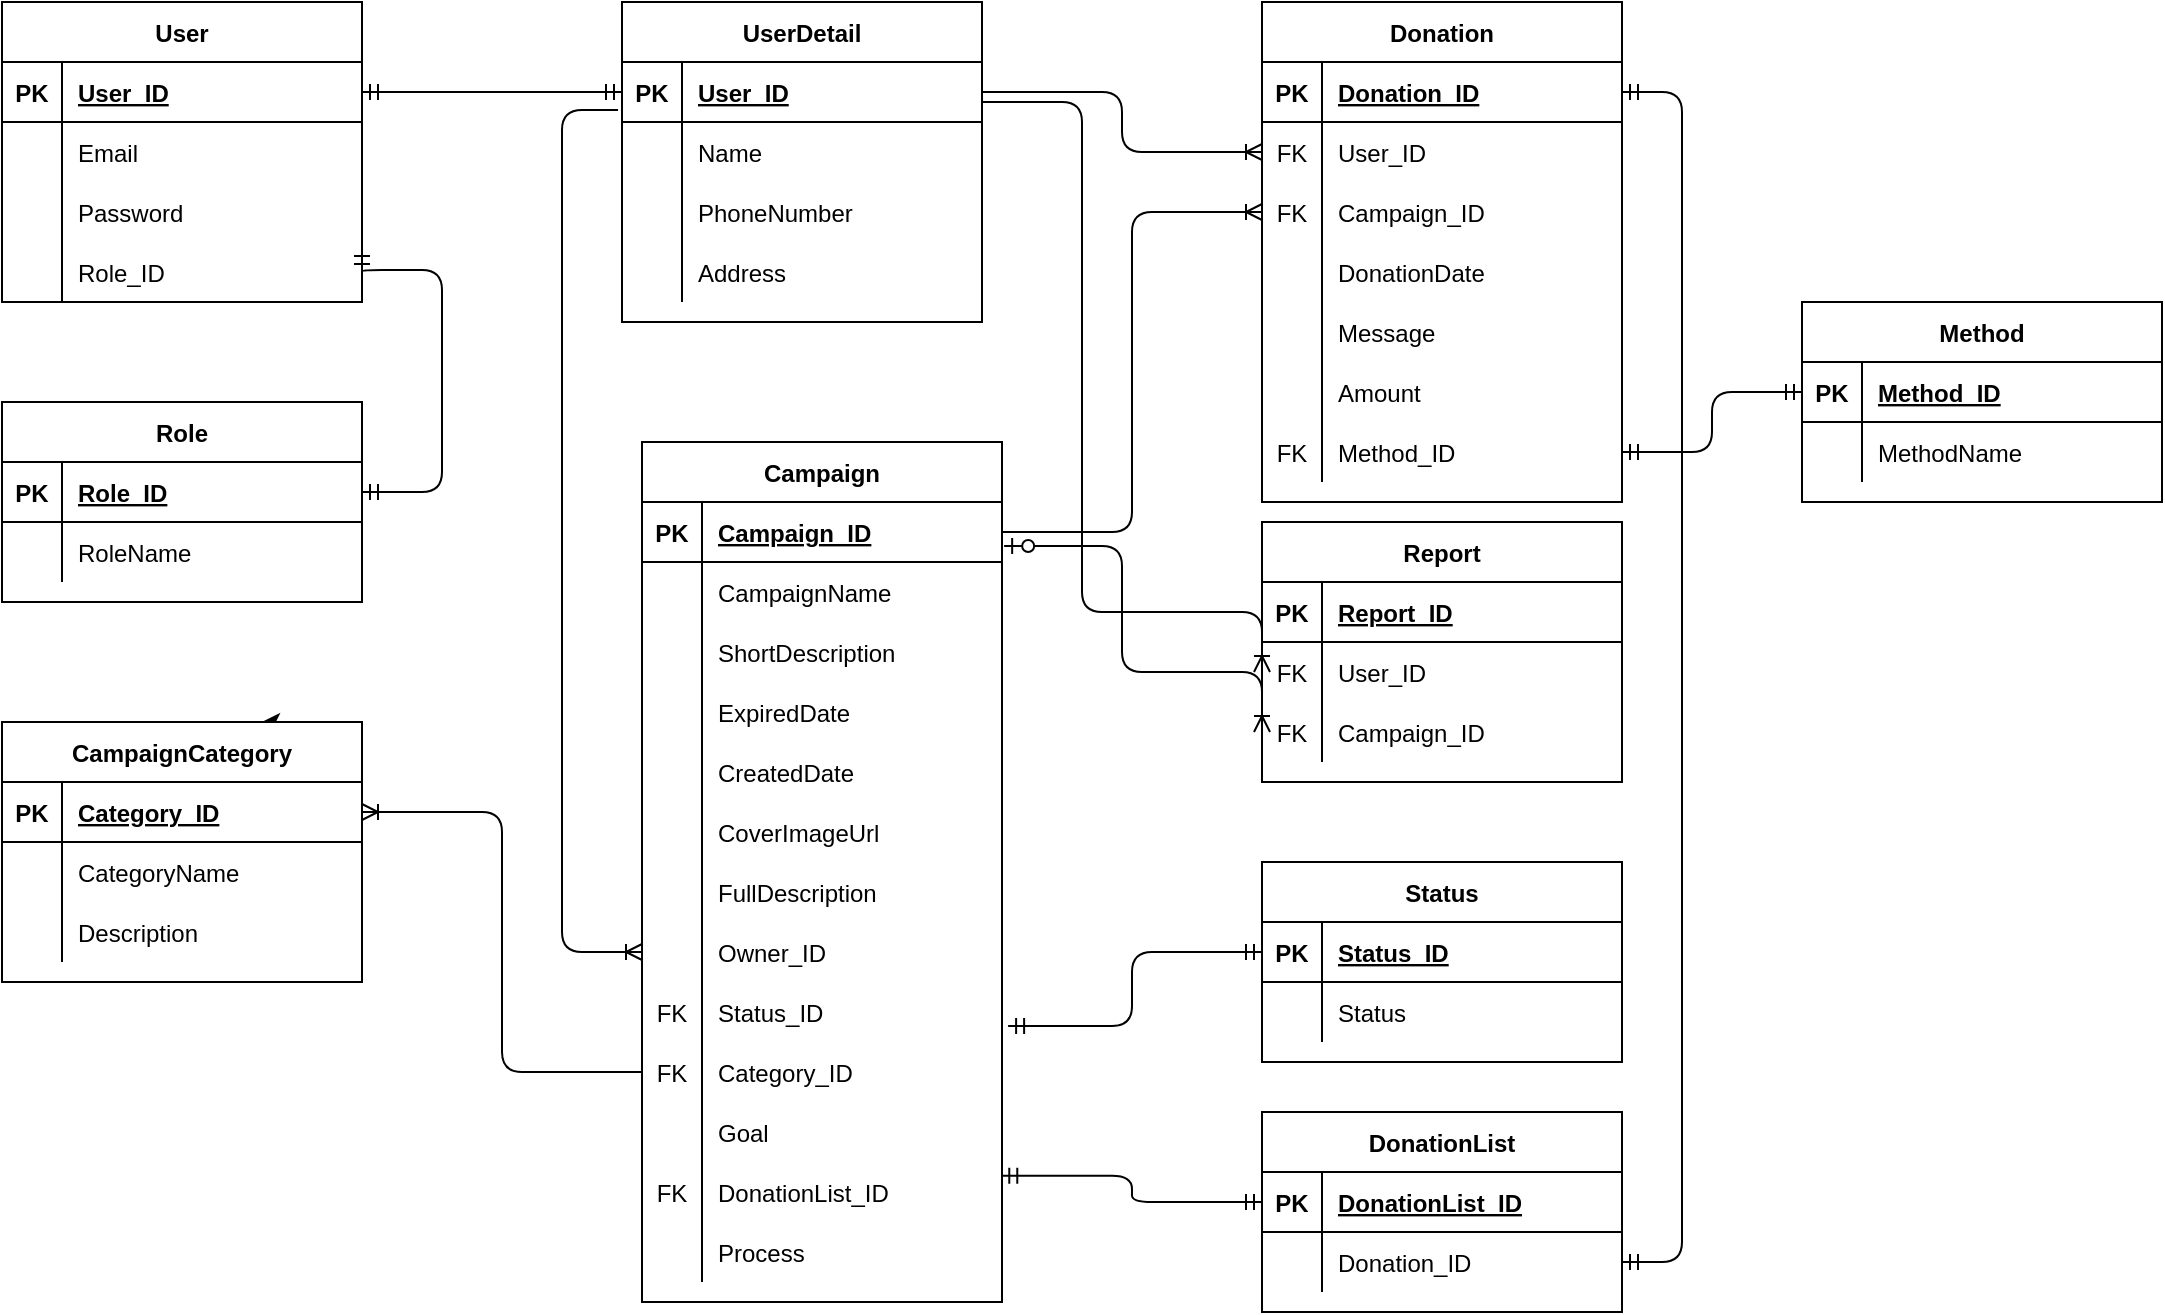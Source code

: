 <mxfile version="13.10.0" type="github">
  <diagram id="vtRAataIwLhB6ftzOLr9" name="Page-1">
    <mxGraphModel dx="2186" dy="682" grid="1" gridSize="10" guides="1" tooltips="1" connect="1" arrows="1" fold="1" page="1" pageScale="1" pageWidth="827" pageHeight="1169" math="0" shadow="0">
      <root>
        <mxCell id="0" />
        <mxCell id="1" parent="0" />
        <mxCell id="hWCmmt583WDOe26_5ed_-5" value="User" style="shape=table;startSize=30;container=1;collapsible=1;childLayout=tableLayout;fixedRows=1;rowLines=0;fontStyle=1;align=center;resizeLast=1;" parent="1" vertex="1">
          <mxGeometry x="-200" y="40" width="180" height="150" as="geometry" />
        </mxCell>
        <mxCell id="hWCmmt583WDOe26_5ed_-6" value="" style="shape=partialRectangle;collapsible=0;dropTarget=0;pointerEvents=0;fillColor=none;top=0;left=0;bottom=1;right=0;points=[[0,0.5],[1,0.5]];portConstraint=eastwest;" parent="hWCmmt583WDOe26_5ed_-5" vertex="1">
          <mxGeometry y="30" width="180" height="30" as="geometry" />
        </mxCell>
        <mxCell id="hWCmmt583WDOe26_5ed_-7" value="PK" style="shape=partialRectangle;connectable=0;fillColor=none;top=0;left=0;bottom=0;right=0;fontStyle=1;overflow=hidden;" parent="hWCmmt583WDOe26_5ed_-6" vertex="1">
          <mxGeometry width="30" height="30" as="geometry" />
        </mxCell>
        <mxCell id="hWCmmt583WDOe26_5ed_-8" value="User_ID" style="shape=partialRectangle;connectable=0;fillColor=none;top=0;left=0;bottom=0;right=0;align=left;spacingLeft=6;fontStyle=5;overflow=hidden;" parent="hWCmmt583WDOe26_5ed_-6" vertex="1">
          <mxGeometry x="30" width="150" height="30" as="geometry" />
        </mxCell>
        <mxCell id="hWCmmt583WDOe26_5ed_-9" value="" style="shape=partialRectangle;collapsible=0;dropTarget=0;pointerEvents=0;fillColor=none;top=0;left=0;bottom=0;right=0;points=[[0,0.5],[1,0.5]];portConstraint=eastwest;" parent="hWCmmt583WDOe26_5ed_-5" vertex="1">
          <mxGeometry y="60" width="180" height="30" as="geometry" />
        </mxCell>
        <mxCell id="hWCmmt583WDOe26_5ed_-10" value="" style="shape=partialRectangle;connectable=0;fillColor=none;top=0;left=0;bottom=0;right=0;editable=1;overflow=hidden;" parent="hWCmmt583WDOe26_5ed_-9" vertex="1">
          <mxGeometry width="30" height="30" as="geometry" />
        </mxCell>
        <mxCell id="hWCmmt583WDOe26_5ed_-11" value="Email" style="shape=partialRectangle;connectable=0;fillColor=none;top=0;left=0;bottom=0;right=0;align=left;spacingLeft=6;overflow=hidden;" parent="hWCmmt583WDOe26_5ed_-9" vertex="1">
          <mxGeometry x="30" width="150" height="30" as="geometry" />
        </mxCell>
        <mxCell id="hWCmmt583WDOe26_5ed_-12" value="" style="shape=partialRectangle;collapsible=0;dropTarget=0;pointerEvents=0;fillColor=none;top=0;left=0;bottom=0;right=0;points=[[0,0.5],[1,0.5]];portConstraint=eastwest;" parent="hWCmmt583WDOe26_5ed_-5" vertex="1">
          <mxGeometry y="90" width="180" height="30" as="geometry" />
        </mxCell>
        <mxCell id="hWCmmt583WDOe26_5ed_-13" value="" style="shape=partialRectangle;connectable=0;fillColor=none;top=0;left=0;bottom=0;right=0;editable=1;overflow=hidden;" parent="hWCmmt583WDOe26_5ed_-12" vertex="1">
          <mxGeometry width="30" height="30" as="geometry" />
        </mxCell>
        <mxCell id="hWCmmt583WDOe26_5ed_-14" value="Password" style="shape=partialRectangle;connectable=0;fillColor=none;top=0;left=0;bottom=0;right=0;align=left;spacingLeft=6;overflow=hidden;" parent="hWCmmt583WDOe26_5ed_-12" vertex="1">
          <mxGeometry x="30" width="150" height="30" as="geometry" />
        </mxCell>
        <mxCell id="ux_GbznpThbKGxfS8o-d-1" value="" style="shape=partialRectangle;collapsible=0;dropTarget=0;pointerEvents=0;fillColor=none;top=0;left=0;bottom=0;right=0;points=[[0,0.5],[1,0.5]];portConstraint=eastwest;" vertex="1" parent="hWCmmt583WDOe26_5ed_-5">
          <mxGeometry y="120" width="180" height="30" as="geometry" />
        </mxCell>
        <mxCell id="ux_GbznpThbKGxfS8o-d-2" value="" style="shape=partialRectangle;connectable=0;fillColor=none;top=0;left=0;bottom=0;right=0;editable=1;overflow=hidden;" vertex="1" parent="ux_GbznpThbKGxfS8o-d-1">
          <mxGeometry width="30" height="30" as="geometry" />
        </mxCell>
        <mxCell id="ux_GbznpThbKGxfS8o-d-3" value="Role_ID" style="shape=partialRectangle;connectable=0;fillColor=none;top=0;left=0;bottom=0;right=0;align=left;spacingLeft=6;overflow=hidden;" vertex="1" parent="ux_GbznpThbKGxfS8o-d-1">
          <mxGeometry x="30" width="150" height="30" as="geometry" />
        </mxCell>
        <mxCell id="hWCmmt583WDOe26_5ed_-18" value="Role" style="shape=table;startSize=30;container=1;collapsible=1;childLayout=tableLayout;fixedRows=1;rowLines=0;fontStyle=1;align=center;resizeLast=1;" parent="1" vertex="1">
          <mxGeometry x="-200" y="240" width="180" height="100" as="geometry" />
        </mxCell>
        <mxCell id="hWCmmt583WDOe26_5ed_-19" value="" style="shape=partialRectangle;collapsible=0;dropTarget=0;pointerEvents=0;fillColor=none;top=0;left=0;bottom=1;right=0;points=[[0,0.5],[1,0.5]];portConstraint=eastwest;" parent="hWCmmt583WDOe26_5ed_-18" vertex="1">
          <mxGeometry y="30" width="180" height="30" as="geometry" />
        </mxCell>
        <mxCell id="hWCmmt583WDOe26_5ed_-20" value="PK" style="shape=partialRectangle;connectable=0;fillColor=none;top=0;left=0;bottom=0;right=0;fontStyle=1;overflow=hidden;" parent="hWCmmt583WDOe26_5ed_-19" vertex="1">
          <mxGeometry width="30" height="30" as="geometry" />
        </mxCell>
        <mxCell id="hWCmmt583WDOe26_5ed_-21" value="Role_ID" style="shape=partialRectangle;connectable=0;fillColor=none;top=0;left=0;bottom=0;right=0;align=left;spacingLeft=6;fontStyle=5;overflow=hidden;" parent="hWCmmt583WDOe26_5ed_-19" vertex="1">
          <mxGeometry x="30" width="150" height="30" as="geometry" />
        </mxCell>
        <mxCell id="hWCmmt583WDOe26_5ed_-22" value="" style="shape=partialRectangle;collapsible=0;dropTarget=0;pointerEvents=0;fillColor=none;top=0;left=0;bottom=0;right=0;points=[[0,0.5],[1,0.5]];portConstraint=eastwest;" parent="hWCmmt583WDOe26_5ed_-18" vertex="1">
          <mxGeometry y="60" width="180" height="30" as="geometry" />
        </mxCell>
        <mxCell id="hWCmmt583WDOe26_5ed_-23" value="" style="shape=partialRectangle;connectable=0;fillColor=none;top=0;left=0;bottom=0;right=0;editable=1;overflow=hidden;" parent="hWCmmt583WDOe26_5ed_-22" vertex="1">
          <mxGeometry width="30" height="30" as="geometry" />
        </mxCell>
        <mxCell id="hWCmmt583WDOe26_5ed_-24" value="RoleName" style="shape=partialRectangle;connectable=0;fillColor=none;top=0;left=0;bottom=0;right=0;align=left;spacingLeft=6;overflow=hidden;" parent="hWCmmt583WDOe26_5ed_-22" vertex="1">
          <mxGeometry x="30" width="150" height="30" as="geometry" />
        </mxCell>
        <mxCell id="hWCmmt583WDOe26_5ed_-32" value="UserDetail" style="shape=table;startSize=30;container=1;collapsible=1;childLayout=tableLayout;fixedRows=1;rowLines=0;fontStyle=1;align=center;resizeLast=1;" parent="1" vertex="1">
          <mxGeometry x="110" y="40" width="180" height="160" as="geometry" />
        </mxCell>
        <mxCell id="hWCmmt583WDOe26_5ed_-33" value="" style="shape=partialRectangle;collapsible=0;dropTarget=0;pointerEvents=0;fillColor=none;top=0;left=0;bottom=1;right=0;points=[[0,0.5],[1,0.5]];portConstraint=eastwest;" parent="hWCmmt583WDOe26_5ed_-32" vertex="1">
          <mxGeometry y="30" width="180" height="30" as="geometry" />
        </mxCell>
        <mxCell id="hWCmmt583WDOe26_5ed_-34" value="PK" style="shape=partialRectangle;connectable=0;fillColor=none;top=0;left=0;bottom=0;right=0;fontStyle=1;overflow=hidden;" parent="hWCmmt583WDOe26_5ed_-33" vertex="1">
          <mxGeometry width="30" height="30" as="geometry" />
        </mxCell>
        <mxCell id="hWCmmt583WDOe26_5ed_-35" value="User_ID" style="shape=partialRectangle;connectable=0;fillColor=none;top=0;left=0;bottom=0;right=0;align=left;spacingLeft=6;fontStyle=5;overflow=hidden;" parent="hWCmmt583WDOe26_5ed_-33" vertex="1">
          <mxGeometry x="30" width="150" height="30" as="geometry" />
        </mxCell>
        <mxCell id="hWCmmt583WDOe26_5ed_-36" value="" style="shape=partialRectangle;collapsible=0;dropTarget=0;pointerEvents=0;fillColor=none;top=0;left=0;bottom=0;right=0;points=[[0,0.5],[1,0.5]];portConstraint=eastwest;" parent="hWCmmt583WDOe26_5ed_-32" vertex="1">
          <mxGeometry y="60" width="180" height="30" as="geometry" />
        </mxCell>
        <mxCell id="hWCmmt583WDOe26_5ed_-37" value="" style="shape=partialRectangle;connectable=0;fillColor=none;top=0;left=0;bottom=0;right=0;editable=1;overflow=hidden;" parent="hWCmmt583WDOe26_5ed_-36" vertex="1">
          <mxGeometry width="30" height="30" as="geometry" />
        </mxCell>
        <mxCell id="hWCmmt583WDOe26_5ed_-38" value="Name" style="shape=partialRectangle;connectable=0;fillColor=none;top=0;left=0;bottom=0;right=0;align=left;spacingLeft=6;overflow=hidden;" parent="hWCmmt583WDOe26_5ed_-36" vertex="1">
          <mxGeometry x="30" width="150" height="30" as="geometry" />
        </mxCell>
        <mxCell id="hWCmmt583WDOe26_5ed_-39" value="" style="shape=partialRectangle;collapsible=0;dropTarget=0;pointerEvents=0;fillColor=none;top=0;left=0;bottom=0;right=0;points=[[0,0.5],[1,0.5]];portConstraint=eastwest;" parent="hWCmmt583WDOe26_5ed_-32" vertex="1">
          <mxGeometry y="90" width="180" height="30" as="geometry" />
        </mxCell>
        <mxCell id="hWCmmt583WDOe26_5ed_-40" value="" style="shape=partialRectangle;connectable=0;fillColor=none;top=0;left=0;bottom=0;right=0;editable=1;overflow=hidden;" parent="hWCmmt583WDOe26_5ed_-39" vertex="1">
          <mxGeometry width="30" height="30" as="geometry" />
        </mxCell>
        <mxCell id="hWCmmt583WDOe26_5ed_-41" value="PhoneNumber" style="shape=partialRectangle;connectable=0;fillColor=none;top=0;left=0;bottom=0;right=0;align=left;spacingLeft=6;overflow=hidden;" parent="hWCmmt583WDOe26_5ed_-39" vertex="1">
          <mxGeometry x="30" width="150" height="30" as="geometry" />
        </mxCell>
        <mxCell id="hWCmmt583WDOe26_5ed_-42" value="" style="shape=partialRectangle;collapsible=0;dropTarget=0;pointerEvents=0;fillColor=none;top=0;left=0;bottom=0;right=0;points=[[0,0.5],[1,0.5]];portConstraint=eastwest;" parent="hWCmmt583WDOe26_5ed_-32" vertex="1">
          <mxGeometry y="120" width="180" height="30" as="geometry" />
        </mxCell>
        <mxCell id="hWCmmt583WDOe26_5ed_-43" value="" style="shape=partialRectangle;connectable=0;fillColor=none;top=0;left=0;bottom=0;right=0;editable=1;overflow=hidden;" parent="hWCmmt583WDOe26_5ed_-42" vertex="1">
          <mxGeometry width="30" height="30" as="geometry" />
        </mxCell>
        <mxCell id="hWCmmt583WDOe26_5ed_-44" value="Address" style="shape=partialRectangle;connectable=0;fillColor=none;top=0;left=0;bottom=0;right=0;align=left;spacingLeft=6;overflow=hidden;" parent="hWCmmt583WDOe26_5ed_-42" vertex="1">
          <mxGeometry x="30" width="150" height="30" as="geometry" />
        </mxCell>
        <mxCell id="hWCmmt583WDOe26_5ed_-47" value="" style="edgeStyle=entityRelationEdgeStyle;fontSize=12;html=1;endArrow=ERmandOne;startArrow=ERmandOne;exitX=1;exitY=0.5;exitDx=0;exitDy=0;entryX=0;entryY=0.5;entryDx=0;entryDy=0;" parent="1" source="hWCmmt583WDOe26_5ed_-6" target="hWCmmt583WDOe26_5ed_-33" edge="1">
          <mxGeometry width="100" height="100" relative="1" as="geometry">
            <mxPoint x="280" y="180" as="sourcePoint" />
            <mxPoint x="380" y="80" as="targetPoint" />
          </mxGeometry>
        </mxCell>
        <mxCell id="hWCmmt583WDOe26_5ed_-48" value="Campaign" style="shape=table;startSize=30;container=1;collapsible=1;childLayout=tableLayout;fixedRows=1;rowLines=0;fontStyle=1;align=center;resizeLast=1;" parent="1" vertex="1">
          <mxGeometry x="120" y="260" width="180" height="430" as="geometry" />
        </mxCell>
        <mxCell id="hWCmmt583WDOe26_5ed_-49" value="" style="shape=partialRectangle;collapsible=0;dropTarget=0;pointerEvents=0;fillColor=none;top=0;left=0;bottom=1;right=0;points=[[0,0.5],[1,0.5]];portConstraint=eastwest;" parent="hWCmmt583WDOe26_5ed_-48" vertex="1">
          <mxGeometry y="30" width="180" height="30" as="geometry" />
        </mxCell>
        <mxCell id="hWCmmt583WDOe26_5ed_-50" value="PK" style="shape=partialRectangle;connectable=0;fillColor=none;top=0;left=0;bottom=0;right=0;fontStyle=1;overflow=hidden;" parent="hWCmmt583WDOe26_5ed_-49" vertex="1">
          <mxGeometry width="30" height="30" as="geometry" />
        </mxCell>
        <mxCell id="hWCmmt583WDOe26_5ed_-51" value="Campaign_ID" style="shape=partialRectangle;connectable=0;fillColor=none;top=0;left=0;bottom=0;right=0;align=left;spacingLeft=6;fontStyle=5;overflow=hidden;" parent="hWCmmt583WDOe26_5ed_-49" vertex="1">
          <mxGeometry x="30" width="150" height="30" as="geometry" />
        </mxCell>
        <mxCell id="hWCmmt583WDOe26_5ed_-52" value="" style="shape=partialRectangle;collapsible=0;dropTarget=0;pointerEvents=0;fillColor=none;top=0;left=0;bottom=0;right=0;points=[[0,0.5],[1,0.5]];portConstraint=eastwest;" parent="hWCmmt583WDOe26_5ed_-48" vertex="1">
          <mxGeometry y="60" width="180" height="30" as="geometry" />
        </mxCell>
        <mxCell id="hWCmmt583WDOe26_5ed_-53" value="" style="shape=partialRectangle;connectable=0;fillColor=none;top=0;left=0;bottom=0;right=0;editable=1;overflow=hidden;" parent="hWCmmt583WDOe26_5ed_-52" vertex="1">
          <mxGeometry width="30" height="30" as="geometry" />
        </mxCell>
        <mxCell id="hWCmmt583WDOe26_5ed_-54" value="CampaignName" style="shape=partialRectangle;connectable=0;fillColor=none;top=0;left=0;bottom=0;right=0;align=left;spacingLeft=6;overflow=hidden;" parent="hWCmmt583WDOe26_5ed_-52" vertex="1">
          <mxGeometry x="30" width="150" height="30" as="geometry" />
        </mxCell>
        <mxCell id="hWCmmt583WDOe26_5ed_-55" value="" style="shape=partialRectangle;collapsible=0;dropTarget=0;pointerEvents=0;fillColor=none;top=0;left=0;bottom=0;right=0;points=[[0,0.5],[1,0.5]];portConstraint=eastwest;" parent="hWCmmt583WDOe26_5ed_-48" vertex="1">
          <mxGeometry y="90" width="180" height="30" as="geometry" />
        </mxCell>
        <mxCell id="hWCmmt583WDOe26_5ed_-56" value="" style="shape=partialRectangle;connectable=0;fillColor=none;top=0;left=0;bottom=0;right=0;editable=1;overflow=hidden;" parent="hWCmmt583WDOe26_5ed_-55" vertex="1">
          <mxGeometry width="30" height="30" as="geometry" />
        </mxCell>
        <mxCell id="hWCmmt583WDOe26_5ed_-57" value="ShortDescription" style="shape=partialRectangle;connectable=0;fillColor=none;top=0;left=0;bottom=0;right=0;align=left;spacingLeft=6;overflow=hidden;" parent="hWCmmt583WDOe26_5ed_-55" vertex="1">
          <mxGeometry x="30" width="150" height="30" as="geometry" />
        </mxCell>
        <mxCell id="hWCmmt583WDOe26_5ed_-58" value="" style="shape=partialRectangle;collapsible=0;dropTarget=0;pointerEvents=0;fillColor=none;top=0;left=0;bottom=0;right=0;points=[[0,0.5],[1,0.5]];portConstraint=eastwest;" parent="hWCmmt583WDOe26_5ed_-48" vertex="1">
          <mxGeometry y="120" width="180" height="30" as="geometry" />
        </mxCell>
        <mxCell id="hWCmmt583WDOe26_5ed_-59" value="" style="shape=partialRectangle;connectable=0;fillColor=none;top=0;left=0;bottom=0;right=0;editable=1;overflow=hidden;" parent="hWCmmt583WDOe26_5ed_-58" vertex="1">
          <mxGeometry width="30" height="30" as="geometry" />
        </mxCell>
        <mxCell id="hWCmmt583WDOe26_5ed_-60" value="ExpiredDate" style="shape=partialRectangle;connectable=0;fillColor=none;top=0;left=0;bottom=0;right=0;align=left;spacingLeft=6;overflow=hidden;" parent="hWCmmt583WDOe26_5ed_-58" vertex="1">
          <mxGeometry x="30" width="150" height="30" as="geometry" />
        </mxCell>
        <mxCell id="hWCmmt583WDOe26_5ed_-61" value="" style="shape=partialRectangle;collapsible=0;dropTarget=0;pointerEvents=0;fillColor=none;top=0;left=0;bottom=0;right=0;points=[[0,0.5],[1,0.5]];portConstraint=eastwest;" parent="hWCmmt583WDOe26_5ed_-48" vertex="1">
          <mxGeometry y="150" width="180" height="30" as="geometry" />
        </mxCell>
        <mxCell id="hWCmmt583WDOe26_5ed_-62" value="" style="shape=partialRectangle;connectable=0;fillColor=none;top=0;left=0;bottom=0;right=0;editable=1;overflow=hidden;" parent="hWCmmt583WDOe26_5ed_-61" vertex="1">
          <mxGeometry width="30" height="30" as="geometry" />
        </mxCell>
        <mxCell id="hWCmmt583WDOe26_5ed_-63" value="CreatedDate" style="shape=partialRectangle;connectable=0;fillColor=none;top=0;left=0;bottom=0;right=0;align=left;spacingLeft=6;overflow=hidden;" parent="hWCmmt583WDOe26_5ed_-61" vertex="1">
          <mxGeometry x="30" width="150" height="30" as="geometry" />
        </mxCell>
        <mxCell id="hWCmmt583WDOe26_5ed_-64" value="" style="shape=partialRectangle;collapsible=0;dropTarget=0;pointerEvents=0;fillColor=none;top=0;left=0;bottom=0;right=0;points=[[0,0.5],[1,0.5]];portConstraint=eastwest;" parent="hWCmmt583WDOe26_5ed_-48" vertex="1">
          <mxGeometry y="180" width="180" height="30" as="geometry" />
        </mxCell>
        <mxCell id="hWCmmt583WDOe26_5ed_-65" value="" style="shape=partialRectangle;connectable=0;fillColor=none;top=0;left=0;bottom=0;right=0;editable=1;overflow=hidden;" parent="hWCmmt583WDOe26_5ed_-64" vertex="1">
          <mxGeometry width="30" height="30" as="geometry" />
        </mxCell>
        <mxCell id="hWCmmt583WDOe26_5ed_-66" value="CoverImageUrl" style="shape=partialRectangle;connectable=0;fillColor=none;top=0;left=0;bottom=0;right=0;align=left;spacingLeft=6;overflow=hidden;" parent="hWCmmt583WDOe26_5ed_-64" vertex="1">
          <mxGeometry x="30" width="150" height="30" as="geometry" />
        </mxCell>
        <mxCell id="hWCmmt583WDOe26_5ed_-67" value="" style="shape=partialRectangle;collapsible=0;dropTarget=0;pointerEvents=0;fillColor=none;top=0;left=0;bottom=0;right=0;points=[[0,0.5],[1,0.5]];portConstraint=eastwest;" parent="hWCmmt583WDOe26_5ed_-48" vertex="1">
          <mxGeometry y="210" width="180" height="30" as="geometry" />
        </mxCell>
        <mxCell id="hWCmmt583WDOe26_5ed_-68" value="" style="shape=partialRectangle;connectable=0;fillColor=none;top=0;left=0;bottom=0;right=0;editable=1;overflow=hidden;" parent="hWCmmt583WDOe26_5ed_-67" vertex="1">
          <mxGeometry width="30" height="30" as="geometry" />
        </mxCell>
        <mxCell id="hWCmmt583WDOe26_5ed_-69" value="FullDescription" style="shape=partialRectangle;connectable=0;fillColor=none;top=0;left=0;bottom=0;right=0;align=left;spacingLeft=6;overflow=hidden;" parent="hWCmmt583WDOe26_5ed_-67" vertex="1">
          <mxGeometry x="30" width="150" height="30" as="geometry" />
        </mxCell>
        <mxCell id="hWCmmt583WDOe26_5ed_-70" value="" style="shape=partialRectangle;collapsible=0;dropTarget=0;pointerEvents=0;fillColor=none;top=0;left=0;bottom=0;right=0;points=[[0,0.5],[1,0.5]];portConstraint=eastwest;" parent="hWCmmt583WDOe26_5ed_-48" vertex="1">
          <mxGeometry y="240" width="180" height="30" as="geometry" />
        </mxCell>
        <mxCell id="hWCmmt583WDOe26_5ed_-71" value="" style="shape=partialRectangle;connectable=0;fillColor=none;top=0;left=0;bottom=0;right=0;editable=1;overflow=hidden;" parent="hWCmmt583WDOe26_5ed_-70" vertex="1">
          <mxGeometry width="30" height="30" as="geometry" />
        </mxCell>
        <mxCell id="hWCmmt583WDOe26_5ed_-72" value="Owner_ID" style="shape=partialRectangle;connectable=0;fillColor=none;top=0;left=0;bottom=0;right=0;align=left;spacingLeft=6;overflow=hidden;" parent="hWCmmt583WDOe26_5ed_-70" vertex="1">
          <mxGeometry x="30" width="150" height="30" as="geometry" />
        </mxCell>
        <mxCell id="hWCmmt583WDOe26_5ed_-122" value="" style="shape=partialRectangle;collapsible=0;dropTarget=0;pointerEvents=0;fillColor=none;top=0;left=0;bottom=0;right=0;points=[[0,0.5],[1,0.5]];portConstraint=eastwest;" parent="hWCmmt583WDOe26_5ed_-48" vertex="1">
          <mxGeometry y="270" width="180" height="30" as="geometry" />
        </mxCell>
        <mxCell id="hWCmmt583WDOe26_5ed_-123" value="FK" style="shape=partialRectangle;connectable=0;fillColor=none;top=0;left=0;bottom=0;right=0;editable=1;overflow=hidden;" parent="hWCmmt583WDOe26_5ed_-122" vertex="1">
          <mxGeometry width="30" height="30" as="geometry" />
        </mxCell>
        <mxCell id="hWCmmt583WDOe26_5ed_-124" value="Status_ID" style="shape=partialRectangle;connectable=0;fillColor=none;top=0;left=0;bottom=0;right=0;align=left;spacingLeft=6;overflow=hidden;" parent="hWCmmt583WDOe26_5ed_-122" vertex="1">
          <mxGeometry x="30" width="150" height="30" as="geometry" />
        </mxCell>
        <mxCell id="hWCmmt583WDOe26_5ed_-175" value="" style="shape=partialRectangle;collapsible=0;dropTarget=0;pointerEvents=0;fillColor=none;top=0;left=0;bottom=0;right=0;points=[[0,0.5],[1,0.5]];portConstraint=eastwest;" parent="hWCmmt583WDOe26_5ed_-48" vertex="1">
          <mxGeometry y="300" width="180" height="30" as="geometry" />
        </mxCell>
        <mxCell id="hWCmmt583WDOe26_5ed_-176" value="FK" style="shape=partialRectangle;connectable=0;fillColor=none;top=0;left=0;bottom=0;right=0;editable=1;overflow=hidden;" parent="hWCmmt583WDOe26_5ed_-175" vertex="1">
          <mxGeometry width="30" height="30" as="geometry" />
        </mxCell>
        <mxCell id="hWCmmt583WDOe26_5ed_-177" value="Category_ID" style="shape=partialRectangle;connectable=0;fillColor=none;top=0;left=0;bottom=0;right=0;align=left;spacingLeft=6;overflow=hidden;" parent="hWCmmt583WDOe26_5ed_-175" vertex="1">
          <mxGeometry x="30" width="150" height="30" as="geometry" />
        </mxCell>
        <mxCell id="hWCmmt583WDOe26_5ed_-182" value="" style="shape=partialRectangle;collapsible=0;dropTarget=0;pointerEvents=0;fillColor=none;top=0;left=0;bottom=0;right=0;points=[[0,0.5],[1,0.5]];portConstraint=eastwest;" parent="hWCmmt583WDOe26_5ed_-48" vertex="1">
          <mxGeometry y="330" width="180" height="30" as="geometry" />
        </mxCell>
        <mxCell id="hWCmmt583WDOe26_5ed_-183" value="" style="shape=partialRectangle;connectable=0;fillColor=none;top=0;left=0;bottom=0;right=0;editable=1;overflow=hidden;" parent="hWCmmt583WDOe26_5ed_-182" vertex="1">
          <mxGeometry width="30" height="30" as="geometry" />
        </mxCell>
        <mxCell id="hWCmmt583WDOe26_5ed_-184" value="Goal" style="shape=partialRectangle;connectable=0;fillColor=none;top=0;left=0;bottom=0;right=0;align=left;spacingLeft=6;overflow=hidden;" parent="hWCmmt583WDOe26_5ed_-182" vertex="1">
          <mxGeometry x="30" width="150" height="30" as="geometry" />
        </mxCell>
        <mxCell id="hWCmmt583WDOe26_5ed_-227" value="" style="shape=partialRectangle;collapsible=0;dropTarget=0;pointerEvents=0;fillColor=none;top=0;left=0;bottom=0;right=0;points=[[0,0.5],[1,0.5]];portConstraint=eastwest;" parent="hWCmmt583WDOe26_5ed_-48" vertex="1">
          <mxGeometry y="360" width="180" height="30" as="geometry" />
        </mxCell>
        <mxCell id="hWCmmt583WDOe26_5ed_-228" value="FK" style="shape=partialRectangle;connectable=0;fillColor=none;top=0;left=0;bottom=0;right=0;editable=1;overflow=hidden;" parent="hWCmmt583WDOe26_5ed_-227" vertex="1">
          <mxGeometry width="30" height="30" as="geometry" />
        </mxCell>
        <mxCell id="hWCmmt583WDOe26_5ed_-229" value="DonationList_ID" style="shape=partialRectangle;connectable=0;fillColor=none;top=0;left=0;bottom=0;right=0;align=left;spacingLeft=6;overflow=hidden;" parent="hWCmmt583WDOe26_5ed_-227" vertex="1">
          <mxGeometry x="30" width="150" height="30" as="geometry" />
        </mxCell>
        <mxCell id="eZCyihpdYjRpPjPFCC2W-16" value="" style="shape=partialRectangle;collapsible=0;dropTarget=0;pointerEvents=0;fillColor=none;top=0;left=0;bottom=0;right=0;points=[[0,0.5],[1,0.5]];portConstraint=eastwest;" parent="hWCmmt583WDOe26_5ed_-48" vertex="1">
          <mxGeometry y="390" width="180" height="30" as="geometry" />
        </mxCell>
        <mxCell id="eZCyihpdYjRpPjPFCC2W-17" value="" style="shape=partialRectangle;connectable=0;fillColor=none;top=0;left=0;bottom=0;right=0;editable=1;overflow=hidden;" parent="eZCyihpdYjRpPjPFCC2W-16" vertex="1">
          <mxGeometry width="30" height="30" as="geometry" />
        </mxCell>
        <mxCell id="eZCyihpdYjRpPjPFCC2W-18" value="Process" style="shape=partialRectangle;connectable=0;fillColor=none;top=0;left=0;bottom=0;right=0;align=left;spacingLeft=6;overflow=hidden;" parent="eZCyihpdYjRpPjPFCC2W-16" vertex="1">
          <mxGeometry x="30" width="150" height="30" as="geometry" />
        </mxCell>
        <mxCell id="hWCmmt583WDOe26_5ed_-73" value="" style="edgeStyle=orthogonalEdgeStyle;fontSize=12;html=1;endArrow=ERoneToMany;entryX=0;entryY=0.5;entryDx=0;entryDy=0;exitX=-0.011;exitY=0.8;exitDx=0;exitDy=0;exitPerimeter=0;" parent="1" source="hWCmmt583WDOe26_5ed_-33" target="hWCmmt583WDOe26_5ed_-70" edge="1">
          <mxGeometry width="100" height="100" relative="1" as="geometry">
            <mxPoint x="60" y="150" as="sourcePoint" />
            <mxPoint x="460" y="340" as="targetPoint" />
            <Array as="points">
              <mxPoint x="80" y="94" />
              <mxPoint x="80" y="515" />
            </Array>
          </mxGeometry>
        </mxCell>
        <mxCell id="hWCmmt583WDOe26_5ed_-74" value="Donation" style="shape=table;startSize=30;container=1;collapsible=1;childLayout=tableLayout;fixedRows=1;rowLines=0;fontStyle=1;align=center;resizeLast=1;" parent="1" vertex="1">
          <mxGeometry x="430" y="40" width="180" height="250" as="geometry" />
        </mxCell>
        <mxCell id="hWCmmt583WDOe26_5ed_-75" value="" style="shape=partialRectangle;collapsible=0;dropTarget=0;pointerEvents=0;fillColor=none;top=0;left=0;bottom=1;right=0;points=[[0,0.5],[1,0.5]];portConstraint=eastwest;" parent="hWCmmt583WDOe26_5ed_-74" vertex="1">
          <mxGeometry y="30" width="180" height="30" as="geometry" />
        </mxCell>
        <mxCell id="hWCmmt583WDOe26_5ed_-76" value="PK" style="shape=partialRectangle;connectable=0;fillColor=none;top=0;left=0;bottom=0;right=0;fontStyle=1;overflow=hidden;" parent="hWCmmt583WDOe26_5ed_-75" vertex="1">
          <mxGeometry width="30" height="30" as="geometry" />
        </mxCell>
        <mxCell id="hWCmmt583WDOe26_5ed_-77" value="Donation_ID" style="shape=partialRectangle;connectable=0;fillColor=none;top=0;left=0;bottom=0;right=0;align=left;spacingLeft=6;fontStyle=5;overflow=hidden;" parent="hWCmmt583WDOe26_5ed_-75" vertex="1">
          <mxGeometry x="30" width="150" height="30" as="geometry" />
        </mxCell>
        <mxCell id="hWCmmt583WDOe26_5ed_-78" value="" style="shape=partialRectangle;collapsible=0;dropTarget=0;pointerEvents=0;fillColor=none;top=0;left=0;bottom=0;right=0;points=[[0,0.5],[1,0.5]];portConstraint=eastwest;" parent="hWCmmt583WDOe26_5ed_-74" vertex="1">
          <mxGeometry y="60" width="180" height="30" as="geometry" />
        </mxCell>
        <mxCell id="hWCmmt583WDOe26_5ed_-79" value="FK" style="shape=partialRectangle;connectable=0;fillColor=none;top=0;left=0;bottom=0;right=0;editable=1;overflow=hidden;" parent="hWCmmt583WDOe26_5ed_-78" vertex="1">
          <mxGeometry width="30" height="30" as="geometry" />
        </mxCell>
        <mxCell id="hWCmmt583WDOe26_5ed_-80" value="User_ID" style="shape=partialRectangle;connectable=0;fillColor=none;top=0;left=0;bottom=0;right=0;align=left;spacingLeft=6;overflow=hidden;" parent="hWCmmt583WDOe26_5ed_-78" vertex="1">
          <mxGeometry x="30" width="150" height="30" as="geometry" />
        </mxCell>
        <mxCell id="hWCmmt583WDOe26_5ed_-81" value="" style="shape=partialRectangle;collapsible=0;dropTarget=0;pointerEvents=0;fillColor=none;top=0;left=0;bottom=0;right=0;points=[[0,0.5],[1,0.5]];portConstraint=eastwest;" parent="hWCmmt583WDOe26_5ed_-74" vertex="1">
          <mxGeometry y="90" width="180" height="30" as="geometry" />
        </mxCell>
        <mxCell id="hWCmmt583WDOe26_5ed_-82" value="FK" style="shape=partialRectangle;connectable=0;fillColor=none;top=0;left=0;bottom=0;right=0;editable=1;overflow=hidden;" parent="hWCmmt583WDOe26_5ed_-81" vertex="1">
          <mxGeometry width="30" height="30" as="geometry" />
        </mxCell>
        <mxCell id="hWCmmt583WDOe26_5ed_-83" value="Campaign_ID" style="shape=partialRectangle;connectable=0;fillColor=none;top=0;left=0;bottom=0;right=0;align=left;spacingLeft=6;overflow=hidden;" parent="hWCmmt583WDOe26_5ed_-81" vertex="1">
          <mxGeometry x="30" width="150" height="30" as="geometry" />
        </mxCell>
        <mxCell id="hWCmmt583WDOe26_5ed_-84" value="" style="shape=partialRectangle;collapsible=0;dropTarget=0;pointerEvents=0;fillColor=none;top=0;left=0;bottom=0;right=0;points=[[0,0.5],[1,0.5]];portConstraint=eastwest;" parent="hWCmmt583WDOe26_5ed_-74" vertex="1">
          <mxGeometry y="120" width="180" height="30" as="geometry" />
        </mxCell>
        <mxCell id="hWCmmt583WDOe26_5ed_-85" value="" style="shape=partialRectangle;connectable=0;fillColor=none;top=0;left=0;bottom=0;right=0;editable=1;overflow=hidden;" parent="hWCmmt583WDOe26_5ed_-84" vertex="1">
          <mxGeometry width="30" height="30" as="geometry" />
        </mxCell>
        <mxCell id="hWCmmt583WDOe26_5ed_-86" value="DonationDate" style="shape=partialRectangle;connectable=0;fillColor=none;top=0;left=0;bottom=0;right=0;align=left;spacingLeft=6;overflow=hidden;" parent="hWCmmt583WDOe26_5ed_-84" vertex="1">
          <mxGeometry x="30" width="150" height="30" as="geometry" />
        </mxCell>
        <mxCell id="hWCmmt583WDOe26_5ed_-87" value="" style="shape=partialRectangle;collapsible=0;dropTarget=0;pointerEvents=0;fillColor=none;top=0;left=0;bottom=0;right=0;points=[[0,0.5],[1,0.5]];portConstraint=eastwest;" parent="hWCmmt583WDOe26_5ed_-74" vertex="1">
          <mxGeometry y="150" width="180" height="30" as="geometry" />
        </mxCell>
        <mxCell id="hWCmmt583WDOe26_5ed_-88" value="" style="shape=partialRectangle;connectable=0;fillColor=none;top=0;left=0;bottom=0;right=0;editable=1;overflow=hidden;" parent="hWCmmt583WDOe26_5ed_-87" vertex="1">
          <mxGeometry width="30" height="30" as="geometry" />
        </mxCell>
        <mxCell id="hWCmmt583WDOe26_5ed_-89" value="Message" style="shape=partialRectangle;connectable=0;fillColor=none;top=0;left=0;bottom=0;right=0;align=left;spacingLeft=6;overflow=hidden;" parent="hWCmmt583WDOe26_5ed_-87" vertex="1">
          <mxGeometry x="30" width="150" height="30" as="geometry" />
        </mxCell>
        <mxCell id="hWCmmt583WDOe26_5ed_-90" value="" style="shape=partialRectangle;collapsible=0;dropTarget=0;pointerEvents=0;fillColor=none;top=0;left=0;bottom=0;right=0;points=[[0,0.5],[1,0.5]];portConstraint=eastwest;" parent="hWCmmt583WDOe26_5ed_-74" vertex="1">
          <mxGeometry y="180" width="180" height="30" as="geometry" />
        </mxCell>
        <mxCell id="hWCmmt583WDOe26_5ed_-91" value="" style="shape=partialRectangle;connectable=0;fillColor=none;top=0;left=0;bottom=0;right=0;editable=1;overflow=hidden;" parent="hWCmmt583WDOe26_5ed_-90" vertex="1">
          <mxGeometry width="30" height="30" as="geometry" />
        </mxCell>
        <mxCell id="hWCmmt583WDOe26_5ed_-92" value="Amount" style="shape=partialRectangle;connectable=0;fillColor=none;top=0;left=0;bottom=0;right=0;align=left;spacingLeft=6;overflow=hidden;" parent="hWCmmt583WDOe26_5ed_-90" vertex="1">
          <mxGeometry x="30" width="150" height="30" as="geometry" />
        </mxCell>
        <mxCell id="hWCmmt583WDOe26_5ed_-93" value="" style="shape=partialRectangle;collapsible=0;dropTarget=0;pointerEvents=0;fillColor=none;top=0;left=0;bottom=0;right=0;points=[[0,0.5],[1,0.5]];portConstraint=eastwest;" parent="hWCmmt583WDOe26_5ed_-74" vertex="1">
          <mxGeometry y="210" width="180" height="30" as="geometry" />
        </mxCell>
        <mxCell id="hWCmmt583WDOe26_5ed_-94" value="FK" style="shape=partialRectangle;connectable=0;fillColor=none;top=0;left=0;bottom=0;right=0;editable=1;overflow=hidden;" parent="hWCmmt583WDOe26_5ed_-93" vertex="1">
          <mxGeometry width="30" height="30" as="geometry" />
        </mxCell>
        <mxCell id="hWCmmt583WDOe26_5ed_-95" value="Method_ID" style="shape=partialRectangle;connectable=0;fillColor=none;top=0;left=0;bottom=0;right=0;align=left;spacingLeft=6;overflow=hidden;" parent="hWCmmt583WDOe26_5ed_-93" vertex="1">
          <mxGeometry x="30" width="150" height="30" as="geometry" />
        </mxCell>
        <mxCell id="hWCmmt583WDOe26_5ed_-96" value="" style="edgeStyle=orthogonalEdgeStyle;fontSize=12;html=1;endArrow=ERoneToMany;exitX=1;exitY=0.5;exitDx=0;exitDy=0;entryX=0;entryY=0.5;entryDx=0;entryDy=0;" parent="1" source="hWCmmt583WDOe26_5ed_-49" target="hWCmmt583WDOe26_5ed_-81" edge="1">
          <mxGeometry width="100" height="100" relative="1" as="geometry">
            <mxPoint x="360" y="440" as="sourcePoint" />
            <mxPoint x="460" y="340" as="targetPoint" />
          </mxGeometry>
        </mxCell>
        <mxCell id="hWCmmt583WDOe26_5ed_-125" value="" style="edgeStyle=orthogonalEdgeStyle;fontSize=12;html=1;endArrow=ERoneToMany;exitX=1;exitY=0.5;exitDx=0;exitDy=0;entryX=0;entryY=0.5;entryDx=0;entryDy=0;endFill=0;" parent="1" source="hWCmmt583WDOe26_5ed_-33" target="hWCmmt583WDOe26_5ed_-78" edge="1">
          <mxGeometry width="100" height="100" relative="1" as="geometry">
            <mxPoint x="360" y="440" as="sourcePoint" />
            <mxPoint x="460" y="340" as="targetPoint" />
          </mxGeometry>
        </mxCell>
        <mxCell id="hWCmmt583WDOe26_5ed_-126" value="Status" style="shape=table;startSize=30;container=1;collapsible=1;childLayout=tableLayout;fixedRows=1;rowLines=0;fontStyle=1;align=center;resizeLast=1;" parent="1" vertex="1">
          <mxGeometry x="430" y="470" width="180" height="100" as="geometry" />
        </mxCell>
        <mxCell id="hWCmmt583WDOe26_5ed_-127" value="" style="shape=partialRectangle;collapsible=0;dropTarget=0;pointerEvents=0;fillColor=none;top=0;left=0;bottom=1;right=0;points=[[0,0.5],[1,0.5]];portConstraint=eastwest;" parent="hWCmmt583WDOe26_5ed_-126" vertex="1">
          <mxGeometry y="30" width="180" height="30" as="geometry" />
        </mxCell>
        <mxCell id="hWCmmt583WDOe26_5ed_-128" value="PK" style="shape=partialRectangle;connectable=0;fillColor=none;top=0;left=0;bottom=0;right=0;fontStyle=1;overflow=hidden;" parent="hWCmmt583WDOe26_5ed_-127" vertex="1">
          <mxGeometry width="30" height="30" as="geometry" />
        </mxCell>
        <mxCell id="hWCmmt583WDOe26_5ed_-129" value="Status_ID" style="shape=partialRectangle;connectable=0;fillColor=none;top=0;left=0;bottom=0;right=0;align=left;spacingLeft=6;fontStyle=5;overflow=hidden;" parent="hWCmmt583WDOe26_5ed_-127" vertex="1">
          <mxGeometry x="30" width="150" height="30" as="geometry" />
        </mxCell>
        <mxCell id="hWCmmt583WDOe26_5ed_-130" value="" style="shape=partialRectangle;collapsible=0;dropTarget=0;pointerEvents=0;fillColor=none;top=0;left=0;bottom=0;right=0;points=[[0,0.5],[1,0.5]];portConstraint=eastwest;" parent="hWCmmt583WDOe26_5ed_-126" vertex="1">
          <mxGeometry y="60" width="180" height="30" as="geometry" />
        </mxCell>
        <mxCell id="hWCmmt583WDOe26_5ed_-131" value="" style="shape=partialRectangle;connectable=0;fillColor=none;top=0;left=0;bottom=0;right=0;editable=1;overflow=hidden;" parent="hWCmmt583WDOe26_5ed_-130" vertex="1">
          <mxGeometry width="30" height="30" as="geometry" />
        </mxCell>
        <mxCell id="hWCmmt583WDOe26_5ed_-132" value="Status" style="shape=partialRectangle;connectable=0;fillColor=none;top=0;left=0;bottom=0;right=0;align=left;spacingLeft=6;overflow=hidden;" parent="hWCmmt583WDOe26_5ed_-130" vertex="1">
          <mxGeometry x="30" width="150" height="30" as="geometry" />
        </mxCell>
        <mxCell id="hWCmmt583WDOe26_5ed_-140" value="Method" style="shape=table;startSize=30;container=1;collapsible=1;childLayout=tableLayout;fixedRows=1;rowLines=0;fontStyle=1;align=center;resizeLast=1;" parent="1" vertex="1">
          <mxGeometry x="700" y="190" width="180" height="100" as="geometry" />
        </mxCell>
        <mxCell id="hWCmmt583WDOe26_5ed_-141" value="" style="shape=partialRectangle;collapsible=0;dropTarget=0;pointerEvents=0;fillColor=none;top=0;left=0;bottom=1;right=0;points=[[0,0.5],[1,0.5]];portConstraint=eastwest;" parent="hWCmmt583WDOe26_5ed_-140" vertex="1">
          <mxGeometry y="30" width="180" height="30" as="geometry" />
        </mxCell>
        <mxCell id="hWCmmt583WDOe26_5ed_-142" value="PK" style="shape=partialRectangle;connectable=0;fillColor=none;top=0;left=0;bottom=0;right=0;fontStyle=1;overflow=hidden;" parent="hWCmmt583WDOe26_5ed_-141" vertex="1">
          <mxGeometry width="30" height="30" as="geometry" />
        </mxCell>
        <mxCell id="hWCmmt583WDOe26_5ed_-143" value="Method_ID" style="shape=partialRectangle;connectable=0;fillColor=none;top=0;left=0;bottom=0;right=0;align=left;spacingLeft=6;fontStyle=5;overflow=hidden;" parent="hWCmmt583WDOe26_5ed_-141" vertex="1">
          <mxGeometry x="30" width="150" height="30" as="geometry" />
        </mxCell>
        <mxCell id="hWCmmt583WDOe26_5ed_-144" value="" style="shape=partialRectangle;collapsible=0;dropTarget=0;pointerEvents=0;fillColor=none;top=0;left=0;bottom=0;right=0;points=[[0,0.5],[1,0.5]];portConstraint=eastwest;" parent="hWCmmt583WDOe26_5ed_-140" vertex="1">
          <mxGeometry y="60" width="180" height="30" as="geometry" />
        </mxCell>
        <mxCell id="hWCmmt583WDOe26_5ed_-145" value="" style="shape=partialRectangle;connectable=0;fillColor=none;top=0;left=0;bottom=0;right=0;editable=1;overflow=hidden;" parent="hWCmmt583WDOe26_5ed_-144" vertex="1">
          <mxGeometry width="30" height="30" as="geometry" />
        </mxCell>
        <mxCell id="hWCmmt583WDOe26_5ed_-146" value="MethodName" style="shape=partialRectangle;connectable=0;fillColor=none;top=0;left=0;bottom=0;right=0;align=left;spacingLeft=6;overflow=hidden;" parent="hWCmmt583WDOe26_5ed_-144" vertex="1">
          <mxGeometry x="30" width="150" height="30" as="geometry" />
        </mxCell>
        <mxCell id="hWCmmt583WDOe26_5ed_-153" value="" style="edgeStyle=orthogonalEdgeStyle;fontSize=12;html=1;endArrow=ERmandOne;startArrow=ERmandOne;exitX=1;exitY=0.5;exitDx=0;exitDy=0;entryX=0;entryY=0.5;entryDx=0;entryDy=0;" parent="1" source="hWCmmt583WDOe26_5ed_-93" target="hWCmmt583WDOe26_5ed_-141" edge="1">
          <mxGeometry width="100" height="100" relative="1" as="geometry">
            <mxPoint x="360" y="440" as="sourcePoint" />
            <mxPoint x="460" y="340" as="targetPoint" />
          </mxGeometry>
        </mxCell>
        <mxCell id="hWCmmt583WDOe26_5ed_-160" value="" style="edgeStyle=orthogonalEdgeStyle;fontSize=12;html=1;endArrow=ERmandOne;startArrow=ERmandOne;entryX=1;entryY=0.5;entryDx=0;entryDy=0;exitX=1;exitY=0.5;exitDx=0;exitDy=0;" parent="1" source="ux_GbznpThbKGxfS8o-d-1" target="hWCmmt583WDOe26_5ed_-19" edge="1">
          <mxGeometry width="100" height="100" relative="1" as="geometry">
            <mxPoint x="360" y="440" as="sourcePoint" />
            <mxPoint x="460" y="340" as="targetPoint" />
            <Array as="points">
              <mxPoint x="20" y="174" />
              <mxPoint x="20" y="285" />
            </Array>
          </mxGeometry>
        </mxCell>
        <mxCell id="ux_GbznpThbKGxfS8o-d-4" style="edgeStyle=orthogonalEdgeStyle;rounded=0;orthogonalLoop=1;jettySize=auto;html=1;exitX=0.75;exitY=0;exitDx=0;exitDy=0;" edge="1" parent="1" source="hWCmmt583WDOe26_5ed_-161">
          <mxGeometry relative="1" as="geometry">
            <mxPoint x="-70" y="400" as="targetPoint" />
          </mxGeometry>
        </mxCell>
        <mxCell id="hWCmmt583WDOe26_5ed_-161" value="CampaignCategory" style="shape=table;startSize=30;container=1;collapsible=1;childLayout=tableLayout;fixedRows=1;rowLines=0;fontStyle=1;align=center;resizeLast=1;" parent="1" vertex="1">
          <mxGeometry x="-200" y="400" width="180" height="130" as="geometry" />
        </mxCell>
        <mxCell id="hWCmmt583WDOe26_5ed_-162" value="" style="shape=partialRectangle;collapsible=0;dropTarget=0;pointerEvents=0;fillColor=none;top=0;left=0;bottom=1;right=0;points=[[0,0.5],[1,0.5]];portConstraint=eastwest;" parent="hWCmmt583WDOe26_5ed_-161" vertex="1">
          <mxGeometry y="30" width="180" height="30" as="geometry" />
        </mxCell>
        <mxCell id="hWCmmt583WDOe26_5ed_-163" value="PK" style="shape=partialRectangle;connectable=0;fillColor=none;top=0;left=0;bottom=0;right=0;fontStyle=1;overflow=hidden;" parent="hWCmmt583WDOe26_5ed_-162" vertex="1">
          <mxGeometry width="30" height="30" as="geometry" />
        </mxCell>
        <mxCell id="hWCmmt583WDOe26_5ed_-164" value="Category_ID" style="shape=partialRectangle;connectable=0;fillColor=none;top=0;left=0;bottom=0;right=0;align=left;spacingLeft=6;fontStyle=5;overflow=hidden;" parent="hWCmmt583WDOe26_5ed_-162" vertex="1">
          <mxGeometry x="30" width="150" height="30" as="geometry" />
        </mxCell>
        <mxCell id="hWCmmt583WDOe26_5ed_-165" value="" style="shape=partialRectangle;collapsible=0;dropTarget=0;pointerEvents=0;fillColor=none;top=0;left=0;bottom=0;right=0;points=[[0,0.5],[1,0.5]];portConstraint=eastwest;" parent="hWCmmt583WDOe26_5ed_-161" vertex="1">
          <mxGeometry y="60" width="180" height="30" as="geometry" />
        </mxCell>
        <mxCell id="hWCmmt583WDOe26_5ed_-166" value="" style="shape=partialRectangle;connectable=0;fillColor=none;top=0;left=0;bottom=0;right=0;editable=1;overflow=hidden;" parent="hWCmmt583WDOe26_5ed_-165" vertex="1">
          <mxGeometry width="30" height="30" as="geometry" />
        </mxCell>
        <mxCell id="hWCmmt583WDOe26_5ed_-167" value="CategoryName" style="shape=partialRectangle;connectable=0;fillColor=none;top=0;left=0;bottom=0;right=0;align=left;spacingLeft=6;overflow=hidden;" parent="hWCmmt583WDOe26_5ed_-165" vertex="1">
          <mxGeometry x="30" width="150" height="30" as="geometry" />
        </mxCell>
        <mxCell id="hWCmmt583WDOe26_5ed_-168" value="" style="shape=partialRectangle;collapsible=0;dropTarget=0;pointerEvents=0;fillColor=none;top=0;left=0;bottom=0;right=0;points=[[0,0.5],[1,0.5]];portConstraint=eastwest;" parent="hWCmmt583WDOe26_5ed_-161" vertex="1">
          <mxGeometry y="90" width="180" height="30" as="geometry" />
        </mxCell>
        <mxCell id="hWCmmt583WDOe26_5ed_-169" value="" style="shape=partialRectangle;connectable=0;fillColor=none;top=0;left=0;bottom=0;right=0;editable=1;overflow=hidden;" parent="hWCmmt583WDOe26_5ed_-168" vertex="1">
          <mxGeometry width="30" height="30" as="geometry" />
        </mxCell>
        <mxCell id="hWCmmt583WDOe26_5ed_-170" value="Description" style="shape=partialRectangle;connectable=0;fillColor=none;top=0;left=0;bottom=0;right=0;align=left;spacingLeft=6;overflow=hidden;" parent="hWCmmt583WDOe26_5ed_-168" vertex="1">
          <mxGeometry x="30" width="150" height="30" as="geometry" />
        </mxCell>
        <mxCell id="hWCmmt583WDOe26_5ed_-174" value="" style="edgeStyle=orthogonalEdgeStyle;fontSize=12;html=1;endArrow=ERmandOne;startArrow=ERmandOne;exitX=1.017;exitY=0.733;exitDx=0;exitDy=0;exitPerimeter=0;entryX=0;entryY=0.5;entryDx=0;entryDy=0;" parent="1" source="hWCmmt583WDOe26_5ed_-122" target="hWCmmt583WDOe26_5ed_-127" edge="1">
          <mxGeometry width="100" height="100" relative="1" as="geometry">
            <mxPoint x="360" y="440" as="sourcePoint" />
            <mxPoint x="460" y="340" as="targetPoint" />
          </mxGeometry>
        </mxCell>
        <mxCell id="hWCmmt583WDOe26_5ed_-178" value="" style="edgeStyle=orthogonalEdgeStyle;fontSize=12;html=1;endArrow=ERoneToMany;exitX=0;exitY=0.5;exitDx=0;exitDy=0;" parent="1" source="hWCmmt583WDOe26_5ed_-175" target="hWCmmt583WDOe26_5ed_-162" edge="1">
          <mxGeometry width="100" height="100" relative="1" as="geometry">
            <mxPoint x="360" y="440" as="sourcePoint" />
            <mxPoint x="460" y="340" as="targetPoint" />
          </mxGeometry>
        </mxCell>
        <mxCell id="hWCmmt583WDOe26_5ed_-198" value="Report" style="shape=table;startSize=30;container=1;collapsible=1;childLayout=tableLayout;fixedRows=1;rowLines=0;fontStyle=1;align=center;resizeLast=1;" parent="1" vertex="1">
          <mxGeometry x="430" y="300" width="180" height="130" as="geometry" />
        </mxCell>
        <mxCell id="hWCmmt583WDOe26_5ed_-199" value="" style="shape=partialRectangle;collapsible=0;dropTarget=0;pointerEvents=0;fillColor=none;top=0;left=0;bottom=1;right=0;points=[[0,0.5],[1,0.5]];portConstraint=eastwest;" parent="hWCmmt583WDOe26_5ed_-198" vertex="1">
          <mxGeometry y="30" width="180" height="30" as="geometry" />
        </mxCell>
        <mxCell id="hWCmmt583WDOe26_5ed_-200" value="PK" style="shape=partialRectangle;connectable=0;fillColor=none;top=0;left=0;bottom=0;right=0;fontStyle=1;overflow=hidden;" parent="hWCmmt583WDOe26_5ed_-199" vertex="1">
          <mxGeometry width="30" height="30" as="geometry" />
        </mxCell>
        <mxCell id="hWCmmt583WDOe26_5ed_-201" value="Report_ID" style="shape=partialRectangle;connectable=0;fillColor=none;top=0;left=0;bottom=0;right=0;align=left;spacingLeft=6;fontStyle=5;overflow=hidden;" parent="hWCmmt583WDOe26_5ed_-199" vertex="1">
          <mxGeometry x="30" width="150" height="30" as="geometry" />
        </mxCell>
        <mxCell id="hWCmmt583WDOe26_5ed_-202" value="" style="shape=partialRectangle;collapsible=0;dropTarget=0;pointerEvents=0;fillColor=none;top=0;left=0;bottom=0;right=0;points=[[0,0.5],[1,0.5]];portConstraint=eastwest;" parent="hWCmmt583WDOe26_5ed_-198" vertex="1">
          <mxGeometry y="60" width="180" height="30" as="geometry" />
        </mxCell>
        <mxCell id="hWCmmt583WDOe26_5ed_-203" value="FK" style="shape=partialRectangle;connectable=0;fillColor=none;top=0;left=0;bottom=0;right=0;editable=1;overflow=hidden;" parent="hWCmmt583WDOe26_5ed_-202" vertex="1">
          <mxGeometry width="30" height="30" as="geometry" />
        </mxCell>
        <mxCell id="hWCmmt583WDOe26_5ed_-204" value="User_ID" style="shape=partialRectangle;connectable=0;fillColor=none;top=0;left=0;bottom=0;right=0;align=left;spacingLeft=6;overflow=hidden;" parent="hWCmmt583WDOe26_5ed_-202" vertex="1">
          <mxGeometry x="30" width="150" height="30" as="geometry" />
        </mxCell>
        <mxCell id="hWCmmt583WDOe26_5ed_-205" value="" style="shape=partialRectangle;collapsible=0;dropTarget=0;pointerEvents=0;fillColor=none;top=0;left=0;bottom=0;right=0;points=[[0,0.5],[1,0.5]];portConstraint=eastwest;" parent="hWCmmt583WDOe26_5ed_-198" vertex="1">
          <mxGeometry y="90" width="180" height="30" as="geometry" />
        </mxCell>
        <mxCell id="hWCmmt583WDOe26_5ed_-206" value="FK" style="shape=partialRectangle;connectable=0;fillColor=none;top=0;left=0;bottom=0;right=0;editable=1;overflow=hidden;" parent="hWCmmt583WDOe26_5ed_-205" vertex="1">
          <mxGeometry width="30" height="30" as="geometry" />
        </mxCell>
        <mxCell id="hWCmmt583WDOe26_5ed_-207" value="Campaign_ID" style="shape=partialRectangle;connectable=0;fillColor=none;top=0;left=0;bottom=0;right=0;align=left;spacingLeft=6;overflow=hidden;" parent="hWCmmt583WDOe26_5ed_-205" vertex="1">
          <mxGeometry x="30" width="150" height="30" as="geometry" />
        </mxCell>
        <mxCell id="hWCmmt583WDOe26_5ed_-211" value="" style="edgeStyle=orthogonalEdgeStyle;fontSize=12;html=1;endArrow=ERoneToMany;entryX=0;entryY=0.5;entryDx=0;entryDy=0;exitX=1;exitY=0.667;exitDx=0;exitDy=0;exitPerimeter=0;" parent="1" source="hWCmmt583WDOe26_5ed_-33" target="hWCmmt583WDOe26_5ed_-202" edge="1">
          <mxGeometry width="100" height="100" relative="1" as="geometry">
            <mxPoint x="300" y="90" as="sourcePoint" />
            <mxPoint x="460" y="340" as="targetPoint" />
            <Array as="points">
              <mxPoint x="340" y="90" />
              <mxPoint x="340" y="345" />
            </Array>
          </mxGeometry>
        </mxCell>
        <mxCell id="hWCmmt583WDOe26_5ed_-212" value="" style="edgeStyle=orthogonalEdgeStyle;fontSize=12;html=1;endArrow=ERoneToMany;startArrow=ERzeroToOne;exitX=1.006;exitY=0.733;exitDx=0;exitDy=0;exitPerimeter=0;entryX=0;entryY=0.5;entryDx=0;entryDy=0;" parent="1" source="hWCmmt583WDOe26_5ed_-49" target="hWCmmt583WDOe26_5ed_-205" edge="1">
          <mxGeometry width="100" height="100" relative="1" as="geometry">
            <mxPoint x="360" y="440" as="sourcePoint" />
            <mxPoint x="460" y="340" as="targetPoint" />
            <Array as="points">
              <mxPoint x="360" y="312" />
              <mxPoint x="360" y="375" />
            </Array>
          </mxGeometry>
        </mxCell>
        <mxCell id="hWCmmt583WDOe26_5ed_-214" value="DonationList" style="shape=table;startSize=30;container=1;collapsible=1;childLayout=tableLayout;fixedRows=1;rowLines=0;fontStyle=1;align=center;resizeLast=1;" parent="1" vertex="1">
          <mxGeometry x="430" y="595" width="180" height="100" as="geometry" />
        </mxCell>
        <mxCell id="hWCmmt583WDOe26_5ed_-215" value="" style="shape=partialRectangle;collapsible=0;dropTarget=0;pointerEvents=0;fillColor=none;top=0;left=0;bottom=1;right=0;points=[[0,0.5],[1,0.5]];portConstraint=eastwest;" parent="hWCmmt583WDOe26_5ed_-214" vertex="1">
          <mxGeometry y="30" width="180" height="30" as="geometry" />
        </mxCell>
        <mxCell id="hWCmmt583WDOe26_5ed_-216" value="PK" style="shape=partialRectangle;connectable=0;fillColor=none;top=0;left=0;bottom=0;right=0;fontStyle=1;overflow=hidden;" parent="hWCmmt583WDOe26_5ed_-215" vertex="1">
          <mxGeometry width="30" height="30" as="geometry" />
        </mxCell>
        <mxCell id="hWCmmt583WDOe26_5ed_-217" value="DonationList_ID" style="shape=partialRectangle;connectable=0;fillColor=none;top=0;left=0;bottom=0;right=0;align=left;spacingLeft=6;fontStyle=5;overflow=hidden;" parent="hWCmmt583WDOe26_5ed_-215" vertex="1">
          <mxGeometry x="30" width="150" height="30" as="geometry" />
        </mxCell>
        <mxCell id="hWCmmt583WDOe26_5ed_-218" value="" style="shape=partialRectangle;collapsible=0;dropTarget=0;pointerEvents=0;fillColor=none;top=0;left=0;bottom=0;right=0;points=[[0,0.5],[1,0.5]];portConstraint=eastwest;" parent="hWCmmt583WDOe26_5ed_-214" vertex="1">
          <mxGeometry y="60" width="180" height="30" as="geometry" />
        </mxCell>
        <mxCell id="hWCmmt583WDOe26_5ed_-219" value="" style="shape=partialRectangle;connectable=0;fillColor=none;top=0;left=0;bottom=0;right=0;editable=1;overflow=hidden;" parent="hWCmmt583WDOe26_5ed_-218" vertex="1">
          <mxGeometry width="30" height="30" as="geometry" />
        </mxCell>
        <mxCell id="hWCmmt583WDOe26_5ed_-220" value="Donation_ID" style="shape=partialRectangle;connectable=0;fillColor=none;top=0;left=0;bottom=0;right=0;align=left;spacingLeft=6;overflow=hidden;" parent="hWCmmt583WDOe26_5ed_-218" vertex="1">
          <mxGeometry x="30" width="150" height="30" as="geometry" />
        </mxCell>
        <mxCell id="hWCmmt583WDOe26_5ed_-230" value="" style="edgeStyle=orthogonalEdgeStyle;fontSize=12;html=1;endArrow=ERmandOne;startArrow=ERmandOne;exitX=0.998;exitY=0.231;exitDx=0;exitDy=0;exitPerimeter=0;entryX=0;entryY=0.5;entryDx=0;entryDy=0;" parent="1" source="hWCmmt583WDOe26_5ed_-227" target="hWCmmt583WDOe26_5ed_-215" edge="1">
          <mxGeometry width="100" height="100" relative="1" as="geometry">
            <mxPoint x="360" y="440" as="sourcePoint" />
            <mxPoint x="460" y="340" as="targetPoint" />
          </mxGeometry>
        </mxCell>
        <mxCell id="hWCmmt583WDOe26_5ed_-231" value="" style="edgeStyle=entityRelationEdgeStyle;fontSize=12;html=1;endArrow=ERmandOne;startArrow=ERmandOne;exitX=1;exitY=0.5;exitDx=0;exitDy=0;entryX=1;entryY=0.5;entryDx=0;entryDy=0;" parent="1" source="hWCmmt583WDOe26_5ed_-75" target="hWCmmt583WDOe26_5ed_-218" edge="1">
          <mxGeometry width="100" height="100" relative="1" as="geometry">
            <mxPoint x="350" y="470" as="sourcePoint" />
            <mxPoint x="450" y="370" as="targetPoint" />
          </mxGeometry>
        </mxCell>
      </root>
    </mxGraphModel>
  </diagram>
</mxfile>
